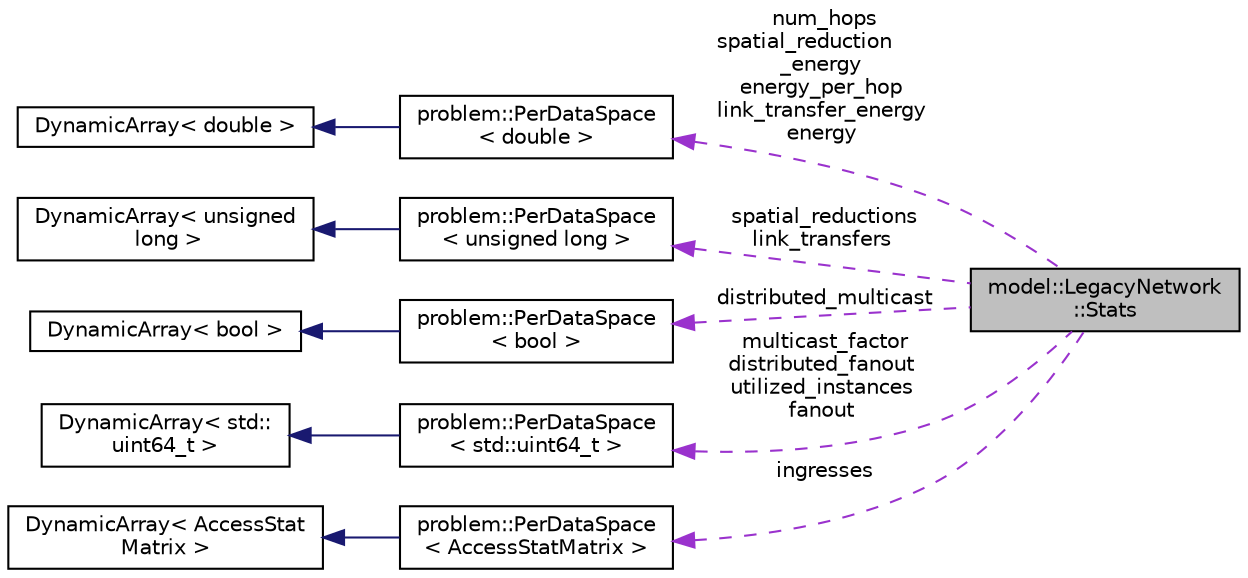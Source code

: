 digraph "model::LegacyNetwork::Stats"
{
 // LATEX_PDF_SIZE
  edge [fontname="Helvetica",fontsize="10",labelfontname="Helvetica",labelfontsize="10"];
  node [fontname="Helvetica",fontsize="10",shape=record];
  rankdir="LR";
  Node1 [label="model::LegacyNetwork\l::Stats",height=0.2,width=0.4,color="black", fillcolor="grey75", style="filled", fontcolor="black",tooltip=" "];
  Node2 -> Node1 [dir="back",color="darkorchid3",fontsize="10",style="dashed",label=" num_hops\nspatial_reduction\l_energy\nenergy_per_hop\nlink_transfer_energy\nenergy" ,fontname="Helvetica"];
  Node2 [label="problem::PerDataSpace\l\< double \>",height=0.2,width=0.4,color="black", fillcolor="white", style="filled",URL="$classproblem_1_1PerDataSpace.html",tooltip=" "];
  Node3 -> Node2 [dir="back",color="midnightblue",fontsize="10",style="solid",fontname="Helvetica"];
  Node3 [label="DynamicArray\< double \>",height=0.2,width=0.4,color="black", fillcolor="white", style="filled",URL="$classDynamicArray.html",tooltip=" "];
  Node4 -> Node1 [dir="back",color="darkorchid3",fontsize="10",style="dashed",label=" spatial_reductions\nlink_transfers" ,fontname="Helvetica"];
  Node4 [label="problem::PerDataSpace\l\< unsigned long \>",height=0.2,width=0.4,color="black", fillcolor="white", style="filled",URL="$classproblem_1_1PerDataSpace.html",tooltip=" "];
  Node5 -> Node4 [dir="back",color="midnightblue",fontsize="10",style="solid",fontname="Helvetica"];
  Node5 [label="DynamicArray\< unsigned\l long \>",height=0.2,width=0.4,color="black", fillcolor="white", style="filled",URL="$classDynamicArray.html",tooltip=" "];
  Node6 -> Node1 [dir="back",color="darkorchid3",fontsize="10",style="dashed",label=" distributed_multicast" ,fontname="Helvetica"];
  Node6 [label="problem::PerDataSpace\l\< bool \>",height=0.2,width=0.4,color="black", fillcolor="white", style="filled",URL="$classproblem_1_1PerDataSpace.html",tooltip=" "];
  Node7 -> Node6 [dir="back",color="midnightblue",fontsize="10",style="solid",fontname="Helvetica"];
  Node7 [label="DynamicArray\< bool \>",height=0.2,width=0.4,color="black", fillcolor="white", style="filled",URL="$classDynamicArray.html",tooltip=" "];
  Node8 -> Node1 [dir="back",color="darkorchid3",fontsize="10",style="dashed",label=" multicast_factor\ndistributed_fanout\nutilized_instances\nfanout" ,fontname="Helvetica"];
  Node8 [label="problem::PerDataSpace\l\< std::uint64_t \>",height=0.2,width=0.4,color="black", fillcolor="white", style="filled",URL="$classproblem_1_1PerDataSpace.html",tooltip=" "];
  Node9 -> Node8 [dir="back",color="midnightblue",fontsize="10",style="solid",fontname="Helvetica"];
  Node9 [label="DynamicArray\< std::\luint64_t \>",height=0.2,width=0.4,color="black", fillcolor="white", style="filled",URL="$classDynamicArray.html",tooltip=" "];
  Node10 -> Node1 [dir="back",color="darkorchid3",fontsize="10",style="dashed",label=" ingresses" ,fontname="Helvetica"];
  Node10 [label="problem::PerDataSpace\l\< AccessStatMatrix \>",height=0.2,width=0.4,color="black", fillcolor="white", style="filled",URL="$classproblem_1_1PerDataSpace.html",tooltip=" "];
  Node11 -> Node10 [dir="back",color="midnightblue",fontsize="10",style="solid",fontname="Helvetica"];
  Node11 [label="DynamicArray\< AccessStat\lMatrix \>",height=0.2,width=0.4,color="black", fillcolor="white", style="filled",URL="$classDynamicArray.html",tooltip=" "];
}
